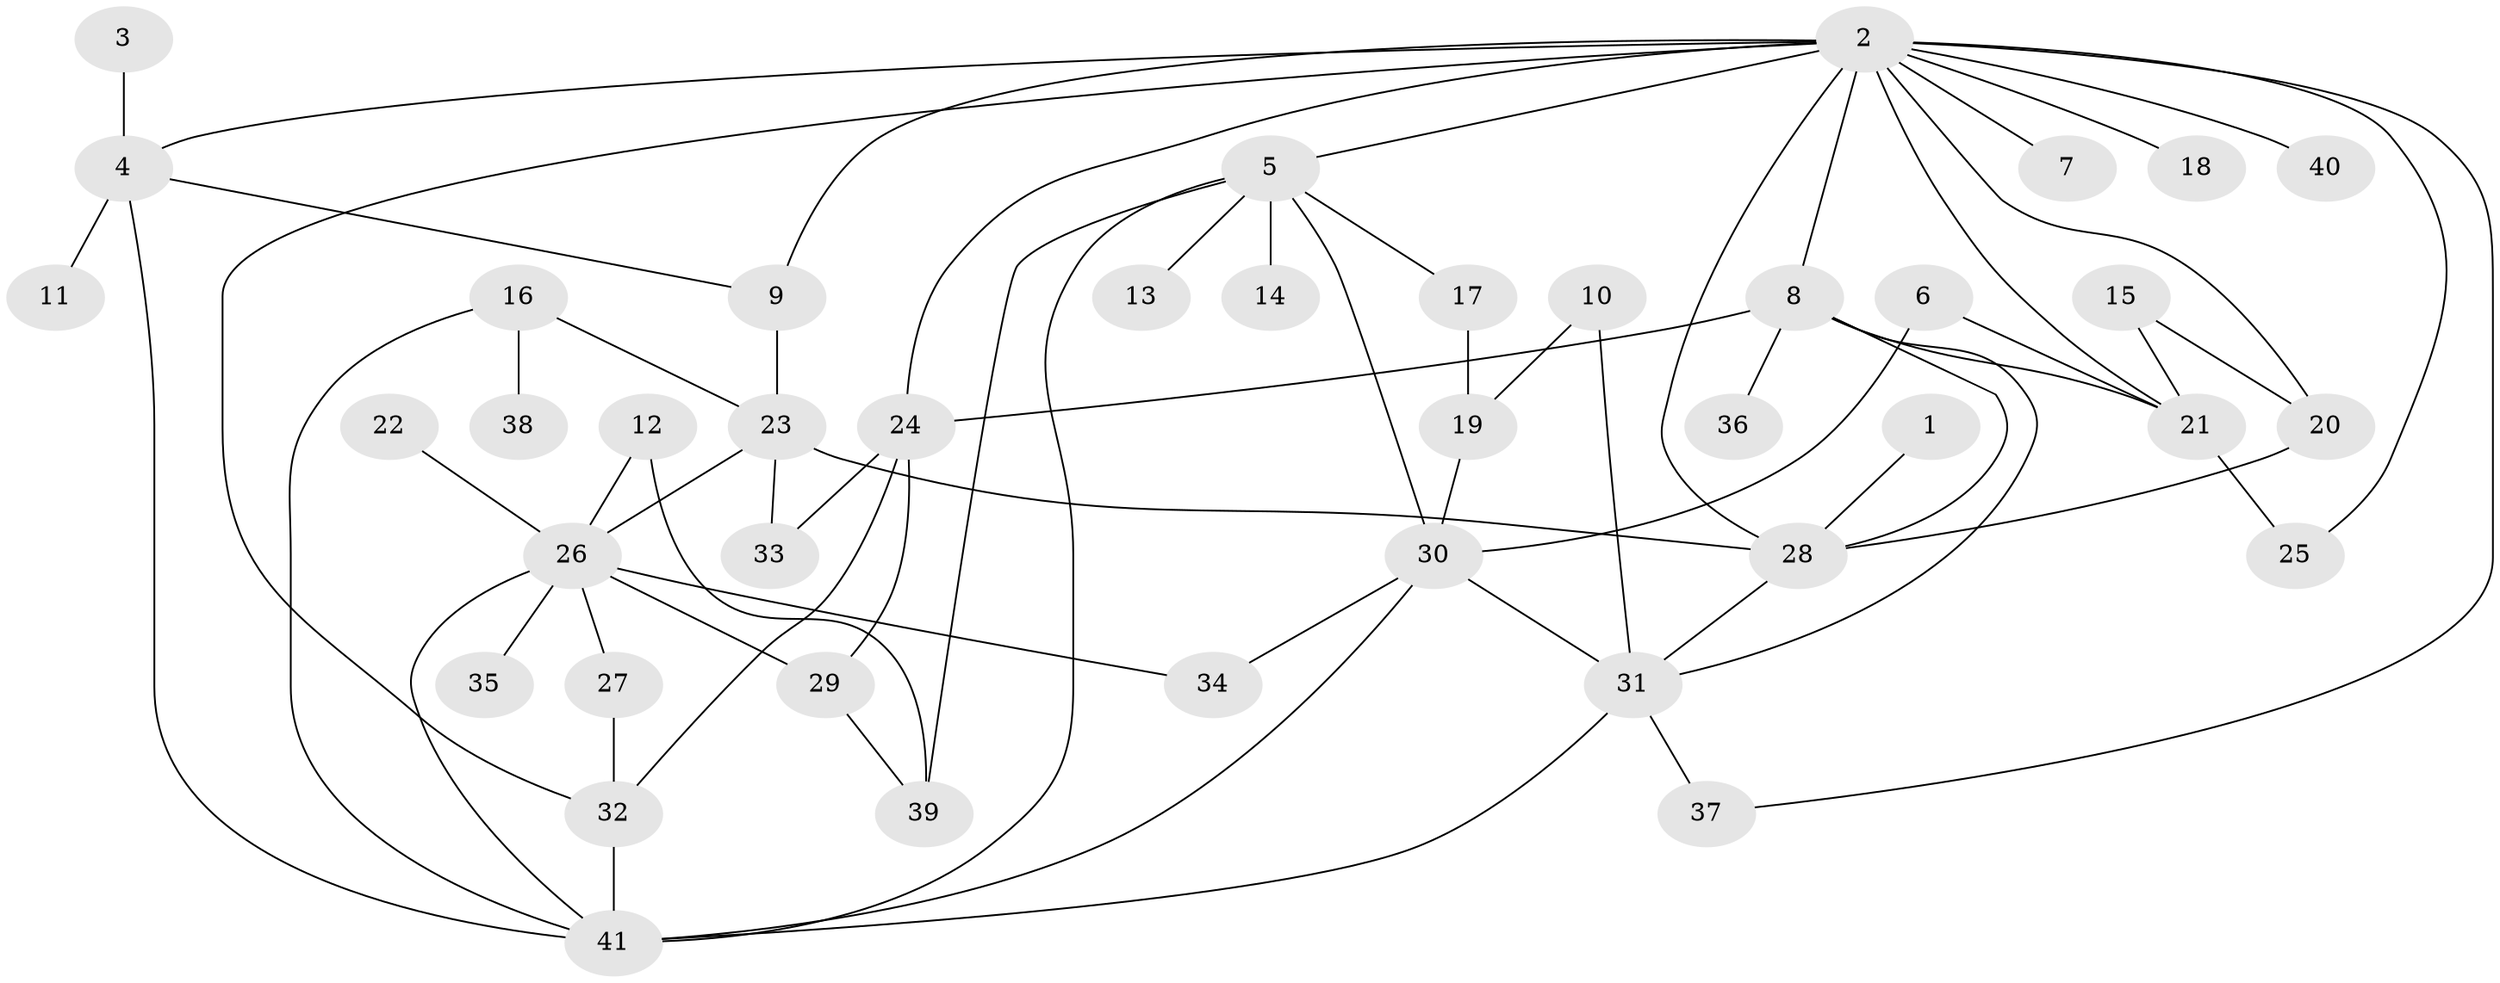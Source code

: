 // original degree distribution, {7: 0.012195121951219513, 5: 0.07317073170731707, 6: 0.08536585365853659, 4: 0.07317073170731707, 1: 0.2804878048780488, 3: 0.14634146341463414, 2: 0.32926829268292684}
// Generated by graph-tools (version 1.1) at 2025/25/03/09/25 03:25:35]
// undirected, 41 vertices, 67 edges
graph export_dot {
graph [start="1"]
  node [color=gray90,style=filled];
  1;
  2;
  3;
  4;
  5;
  6;
  7;
  8;
  9;
  10;
  11;
  12;
  13;
  14;
  15;
  16;
  17;
  18;
  19;
  20;
  21;
  22;
  23;
  24;
  25;
  26;
  27;
  28;
  29;
  30;
  31;
  32;
  33;
  34;
  35;
  36;
  37;
  38;
  39;
  40;
  41;
  1 -- 28 [weight=1.0];
  2 -- 4 [weight=1.0];
  2 -- 5 [weight=1.0];
  2 -- 7 [weight=1.0];
  2 -- 8 [weight=1.0];
  2 -- 9 [weight=1.0];
  2 -- 18 [weight=1.0];
  2 -- 20 [weight=1.0];
  2 -- 21 [weight=1.0];
  2 -- 24 [weight=1.0];
  2 -- 25 [weight=1.0];
  2 -- 28 [weight=1.0];
  2 -- 32 [weight=1.0];
  2 -- 37 [weight=1.0];
  2 -- 40 [weight=1.0];
  3 -- 4 [weight=1.0];
  4 -- 9 [weight=1.0];
  4 -- 11 [weight=1.0];
  4 -- 41 [weight=1.0];
  5 -- 13 [weight=1.0];
  5 -- 14 [weight=1.0];
  5 -- 17 [weight=1.0];
  5 -- 30 [weight=1.0];
  5 -- 39 [weight=1.0];
  5 -- 41 [weight=1.0];
  6 -- 21 [weight=1.0];
  6 -- 30 [weight=1.0];
  8 -- 21 [weight=1.0];
  8 -- 24 [weight=1.0];
  8 -- 28 [weight=1.0];
  8 -- 31 [weight=1.0];
  8 -- 36 [weight=1.0];
  9 -- 23 [weight=1.0];
  10 -- 19 [weight=1.0];
  10 -- 31 [weight=1.0];
  12 -- 26 [weight=1.0];
  12 -- 39 [weight=1.0];
  15 -- 20 [weight=1.0];
  15 -- 21 [weight=1.0];
  16 -- 23 [weight=1.0];
  16 -- 38 [weight=1.0];
  16 -- 41 [weight=1.0];
  17 -- 19 [weight=1.0];
  19 -- 30 [weight=1.0];
  20 -- 28 [weight=1.0];
  21 -- 25 [weight=1.0];
  22 -- 26 [weight=1.0];
  23 -- 26 [weight=1.0];
  23 -- 28 [weight=1.0];
  23 -- 33 [weight=1.0];
  24 -- 29 [weight=1.0];
  24 -- 32 [weight=1.0];
  24 -- 33 [weight=1.0];
  26 -- 27 [weight=1.0];
  26 -- 29 [weight=1.0];
  26 -- 34 [weight=1.0];
  26 -- 35 [weight=1.0];
  26 -- 41 [weight=1.0];
  27 -- 32 [weight=1.0];
  28 -- 31 [weight=1.0];
  29 -- 39 [weight=1.0];
  30 -- 31 [weight=1.0];
  30 -- 34 [weight=1.0];
  30 -- 41 [weight=1.0];
  31 -- 37 [weight=1.0];
  31 -- 41 [weight=1.0];
  32 -- 41 [weight=1.0];
}
